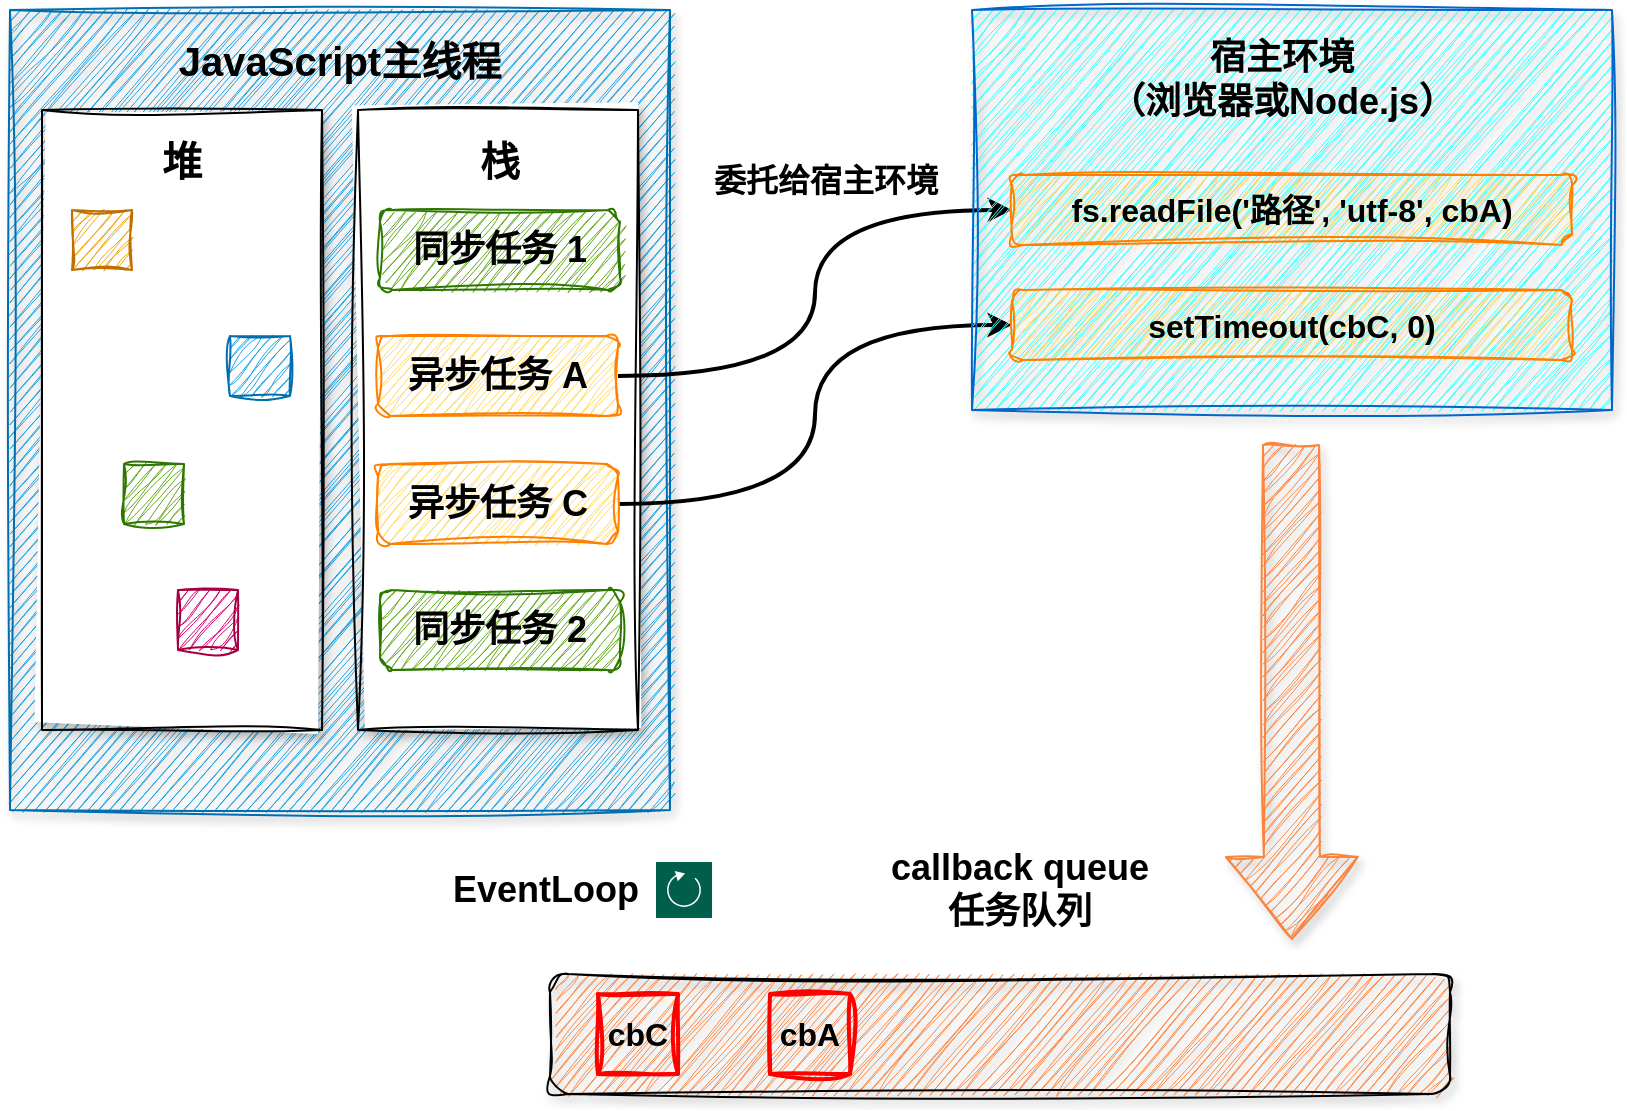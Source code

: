 <mxfile version="21.2.1" type="device">
  <diagram name="第 1 页" id="wJYdprHoZsIcCNiG0OBX">
    <mxGraphModel dx="911" dy="592" grid="1" gridSize="10" guides="1" tooltips="1" connect="1" arrows="1" fold="1" page="1" pageScale="1" pageWidth="827" pageHeight="1169" math="0" shadow="0">
      <root>
        <mxCell id="0" />
        <mxCell id="1" parent="0" />
        <mxCell id="I0TVb54DewYzxO77dr6m-1" value="" style="rounded=0;whiteSpace=wrap;html=1;fillColor=#1ba1e2;strokeColor=#006EAF;sketch=1;curveFitting=1;jiggle=2;glass=0;shadow=1;fontColor=#ffffff;strokeWidth=1;" vertex="1" parent="1">
          <mxGeometry x="120" y="120" width="330" height="400" as="geometry" />
        </mxCell>
        <mxCell id="I0TVb54DewYzxO77dr6m-2" value="&lt;font style=&quot;font-size: 20px;&quot;&gt;&lt;b&gt;JavaScript主线程&lt;/b&gt;&lt;/font&gt;" style="text;html=1;strokeColor=none;fillColor=none;align=center;verticalAlign=middle;whiteSpace=wrap;rounded=0;" vertex="1" parent="1">
          <mxGeometry x="140" y="130" width="290" height="30" as="geometry" />
        </mxCell>
        <mxCell id="I0TVb54DewYzxO77dr6m-3" value="" style="rounded=0;whiteSpace=wrap;html=1;strokeWidth=1;sketch=1;curveFitting=1;jiggle=2;shadow=1;" vertex="1" parent="1">
          <mxGeometry x="136" y="170" width="140" height="310" as="geometry" />
        </mxCell>
        <mxCell id="I0TVb54DewYzxO77dr6m-4" value="" style="rounded=0;whiteSpace=wrap;html=1;strokeWidth=1;sketch=1;curveFitting=1;jiggle=2;shadow=1;" vertex="1" parent="1">
          <mxGeometry x="294" y="170" width="140" height="310" as="geometry" />
        </mxCell>
        <mxCell id="I0TVb54DewYzxO77dr6m-5" value="&lt;b&gt;&lt;font style=&quot;font-size: 20px;&quot;&gt;堆&lt;/font&gt;&lt;/b&gt;" style="text;html=1;strokeColor=none;fillColor=none;align=center;verticalAlign=middle;whiteSpace=wrap;rounded=0;" vertex="1" parent="1">
          <mxGeometry x="171" y="180" width="70" height="30" as="geometry" />
        </mxCell>
        <mxCell id="I0TVb54DewYzxO77dr6m-6" value="&lt;b&gt;&lt;font style=&quot;font-size: 20px;&quot;&gt;栈&lt;/font&gt;&lt;/b&gt;" style="text;html=1;strokeColor=none;fillColor=none;align=center;verticalAlign=middle;whiteSpace=wrap;rounded=0;" vertex="1" parent="1">
          <mxGeometry x="330" y="180" width="70" height="30" as="geometry" />
        </mxCell>
        <mxCell id="I0TVb54DewYzxO77dr6m-7" value="" style="whiteSpace=wrap;html=1;aspect=fixed;fillColor=#f0a30a;fontColor=#000000;strokeColor=#BD7000;sketch=1;curveFitting=1;jiggle=2;shadow=0;" vertex="1" parent="1">
          <mxGeometry x="151" y="220" width="30" height="30" as="geometry" />
        </mxCell>
        <mxCell id="I0TVb54DewYzxO77dr6m-8" value="" style="whiteSpace=wrap;html=1;aspect=fixed;fillColor=#1ba1e2;fontColor=#ffffff;strokeColor=#006EAF;sketch=1;curveFitting=1;jiggle=2;shadow=0;" vertex="1" parent="1">
          <mxGeometry x="230" y="283" width="30" height="30" as="geometry" />
        </mxCell>
        <mxCell id="I0TVb54DewYzxO77dr6m-9" value="" style="whiteSpace=wrap;html=1;aspect=fixed;fillColor=#60a917;fontColor=#ffffff;strokeColor=#2D7600;sketch=1;curveFitting=1;jiggle=2;shadow=0;" vertex="1" parent="1">
          <mxGeometry x="177" y="347" width="30" height="30" as="geometry" />
        </mxCell>
        <mxCell id="I0TVb54DewYzxO77dr6m-10" value="" style="whiteSpace=wrap;html=1;aspect=fixed;fillColor=#d80073;fontColor=#ffffff;strokeColor=#A50040;sketch=1;curveFitting=1;jiggle=2;shadow=0;" vertex="1" parent="1">
          <mxGeometry x="204" y="410" width="30" height="30" as="geometry" />
        </mxCell>
        <mxCell id="I0TVb54DewYzxO77dr6m-14" value="&lt;b&gt;&lt;font color=&quot;#000000&quot; style=&quot;font-size: 18px;&quot;&gt;同步任务 1&lt;/font&gt;&lt;/b&gt;" style="rounded=1;whiteSpace=wrap;html=1;fillColor=#60a917;fontColor=#ffffff;strokeColor=#2D7600;sketch=1;curveFitting=1;jiggle=2;shadow=0;" vertex="1" parent="1">
          <mxGeometry x="305" y="220" width="120" height="40" as="geometry" />
        </mxCell>
        <mxCell id="I0TVb54DewYzxO77dr6m-29" style="edgeStyle=orthogonalEdgeStyle;rounded=0;orthogonalLoop=1;jettySize=auto;html=1;exitX=1;exitY=0.5;exitDx=0;exitDy=0;entryX=0;entryY=0.5;entryDx=0;entryDy=0;curved=1;strokeWidth=2;" edge="1" parent="1" source="I0TVb54DewYzxO77dr6m-15" target="I0TVb54DewYzxO77dr6m-20">
          <mxGeometry relative="1" as="geometry" />
        </mxCell>
        <mxCell id="I0TVb54DewYzxO77dr6m-15" value="&lt;b&gt;&lt;font color=&quot;#000000&quot; style=&quot;font-size: 18px;&quot;&gt;异步任务 A&lt;/font&gt;&lt;/b&gt;" style="rounded=1;whiteSpace=wrap;html=1;fillColor=#FFD966;fontColor=#000000;strokeColor=#FF8000;sketch=1;curveFitting=1;jiggle=2;shadow=0;" vertex="1" parent="1">
          <mxGeometry x="304" y="283" width="120" height="40" as="geometry" />
        </mxCell>
        <mxCell id="I0TVb54DewYzxO77dr6m-31" style="edgeStyle=orthogonalEdgeStyle;rounded=0;orthogonalLoop=1;jettySize=auto;html=1;entryX=0;entryY=0.5;entryDx=0;entryDy=0;curved=1;strokeWidth=2;" edge="1" parent="1" source="I0TVb54DewYzxO77dr6m-16" target="I0TVb54DewYzxO77dr6m-21">
          <mxGeometry relative="1" as="geometry" />
        </mxCell>
        <mxCell id="I0TVb54DewYzxO77dr6m-16" value="&lt;b&gt;&lt;font color=&quot;#000000&quot; style=&quot;font-size: 18px;&quot;&gt;异步任务 C&lt;/font&gt;&lt;/b&gt;" style="rounded=1;whiteSpace=wrap;html=1;fillColor=#FFD966;fontColor=#000000;strokeColor=#FF8000;sketch=1;curveFitting=1;jiggle=2;shadow=0;" vertex="1" parent="1">
          <mxGeometry x="304" y="347" width="120" height="40" as="geometry" />
        </mxCell>
        <mxCell id="I0TVb54DewYzxO77dr6m-17" value="&lt;b&gt;&lt;font color=&quot;#000000&quot; style=&quot;font-size: 18px;&quot;&gt;同步任务 2&lt;/font&gt;&lt;/b&gt;" style="rounded=1;whiteSpace=wrap;html=1;fillColor=#60a917;fontColor=#ffffff;strokeColor=#2D7600;sketch=1;curveFitting=1;jiggle=2;shadow=0;" vertex="1" parent="1">
          <mxGeometry x="305" y="410" width="120" height="40" as="geometry" />
        </mxCell>
        <mxCell id="I0TVb54DewYzxO77dr6m-18" value="" style="rounded=0;whiteSpace=wrap;html=1;fillColor=#33FFFF;fontColor=#000000;strokeColor=#0066CC;sketch=1;curveFitting=1;jiggle=2;shadow=1;" vertex="1" parent="1">
          <mxGeometry x="601" y="120" width="320" height="200" as="geometry" />
        </mxCell>
        <mxCell id="I0TVb54DewYzxO77dr6m-19" value="&lt;font style=&quot;font-size: 18px;&quot;&gt;&lt;b&gt;宿主环境&lt;br&gt;（浏览器或Node.js）&lt;br&gt;&lt;/b&gt;&lt;/font&gt;" style="text;html=1;strokeColor=none;fillColor=none;align=center;verticalAlign=middle;whiteSpace=wrap;rounded=0;" vertex="1" parent="1">
          <mxGeometry x="611" y="130" width="290" height="50" as="geometry" />
        </mxCell>
        <mxCell id="I0TVb54DewYzxO77dr6m-20" value="&lt;b style=&quot;&quot;&gt;&lt;font style=&quot;font-size: 16px;&quot;&gt;fs.readFile(&#39;路径&#39;, &#39;utf-8&#39;, cbA)&lt;/font&gt;&lt;/b&gt;" style="rounded=1;whiteSpace=wrap;html=1;fillColor=#FFD966;fontColor=#000000;strokeColor=#FF8000;sketch=1;curveFitting=1;jiggle=2;shadow=0;" vertex="1" parent="1">
          <mxGeometry x="621" y="202.5" width="280" height="35" as="geometry" />
        </mxCell>
        <mxCell id="I0TVb54DewYzxO77dr6m-21" value="&lt;b style=&quot;&quot;&gt;&lt;font style=&quot;font-size: 16px;&quot;&gt;setTimeout(cbC, 0)&lt;/font&gt;&lt;/b&gt;" style="rounded=1;whiteSpace=wrap;html=1;fillColor=#FFD966;fontColor=#000000;strokeColor=#FF8000;sketch=1;curveFitting=1;jiggle=2;shadow=0;" vertex="1" parent="1">
          <mxGeometry x="621" y="260" width="280" height="35" as="geometry" />
        </mxCell>
        <mxCell id="I0TVb54DewYzxO77dr6m-22" value="" style="rounded=1;whiteSpace=wrap;html=1;fillColor=#FA8541;fontColor=#000000;strokeColor=#000000;shadow=1;sketch=1;curveFitting=1;jiggle=2;" vertex="1" parent="1">
          <mxGeometry x="390" y="602" width="450" height="60" as="geometry" />
        </mxCell>
        <mxCell id="I0TVb54DewYzxO77dr6m-23" value="&lt;b&gt;&lt;font style=&quot;font-size: 16px;&quot;&gt;cbC&lt;/font&gt;&lt;/b&gt;" style="whiteSpace=wrap;html=1;aspect=fixed;fillColor=none;fontColor=#000000;strokeColor=#FF0000;sketch=1;curveFitting=1;jiggle=2;shadow=0;strokeWidth=2;" vertex="1" parent="1">
          <mxGeometry x="414" y="612" width="40" height="40" as="geometry" />
        </mxCell>
        <mxCell id="I0TVb54DewYzxO77dr6m-24" value="&lt;b&gt;&lt;font style=&quot;font-size: 16px;&quot;&gt;cbA&lt;/font&gt;&lt;/b&gt;" style="whiteSpace=wrap;html=1;aspect=fixed;fillColor=none;fontColor=#000000;strokeColor=#FF0000;sketch=1;curveFitting=1;jiggle=2;shadow=0;strokeWidth=2;" vertex="1" parent="1">
          <mxGeometry x="500" y="612" width="40" height="40" as="geometry" />
        </mxCell>
        <mxCell id="I0TVb54DewYzxO77dr6m-25" value="" style="shape=flexArrow;endArrow=classic;html=1;rounded=0;width=28;endSize=13.36;endWidth=37;fillColor=#FA8541;sketch=1;curveFitting=1;jiggle=2;shadow=1;strokeColor=#FA8541;" edge="1" parent="1">
          <mxGeometry width="50" height="50" relative="1" as="geometry">
            <mxPoint x="760.5" y="337" as="sourcePoint" />
            <mxPoint x="761" y="585" as="targetPoint" />
          </mxGeometry>
        </mxCell>
        <mxCell id="I0TVb54DewYzxO77dr6m-26" value="&lt;font style=&quot;font-size: 18px;&quot;&gt;&lt;b&gt;callback queue&lt;br&gt;任务队列&lt;br&gt;&lt;/b&gt;&lt;/font&gt;" style="text;html=1;strokeColor=none;fillColor=none;align=center;verticalAlign=middle;whiteSpace=wrap;rounded=0;" vertex="1" parent="1">
          <mxGeometry x="480" y="535" width="290" height="50" as="geometry" />
        </mxCell>
        <mxCell id="I0TVb54DewYzxO77dr6m-27" value="&lt;font style=&quot;font-size: 18px;&quot;&gt;&lt;b&gt;EventLoop&lt;br&gt;&lt;/b&gt;&lt;/font&gt;" style="text;html=1;strokeColor=none;fillColor=none;align=center;verticalAlign=middle;whiteSpace=wrap;rounded=0;" vertex="1" parent="1">
          <mxGeometry x="328" y="535" width="120" height="50" as="geometry" />
        </mxCell>
        <mxCell id="I0TVb54DewYzxO77dr6m-28" value="" style="sketch=0;pointerEvents=1;shadow=0;dashed=0;html=1;strokeColor=none;fillColor=#005F4B;labelPosition=center;verticalLabelPosition=bottom;verticalAlign=top;align=center;outlineConnect=0;shape=mxgraph.veeam2.restore;rotation=-90;flipH=1;" vertex="1" parent="1">
          <mxGeometry x="443" y="546" width="28.0" height="28.0" as="geometry" />
        </mxCell>
        <mxCell id="I0TVb54DewYzxO77dr6m-32" value="&lt;font style=&quot;&quot;&gt;&lt;b style=&quot;&quot;&gt;&lt;font style=&quot;font-size: 16px;&quot;&gt;委托给宿主环境&lt;/font&gt;&lt;br&gt;&lt;/b&gt;&lt;/font&gt;" style="text;html=1;strokeColor=none;fillColor=none;align=center;verticalAlign=middle;whiteSpace=wrap;rounded=0;" vertex="1" parent="1">
          <mxGeometry x="458" y="180" width="140" height="50" as="geometry" />
        </mxCell>
      </root>
    </mxGraphModel>
  </diagram>
</mxfile>
